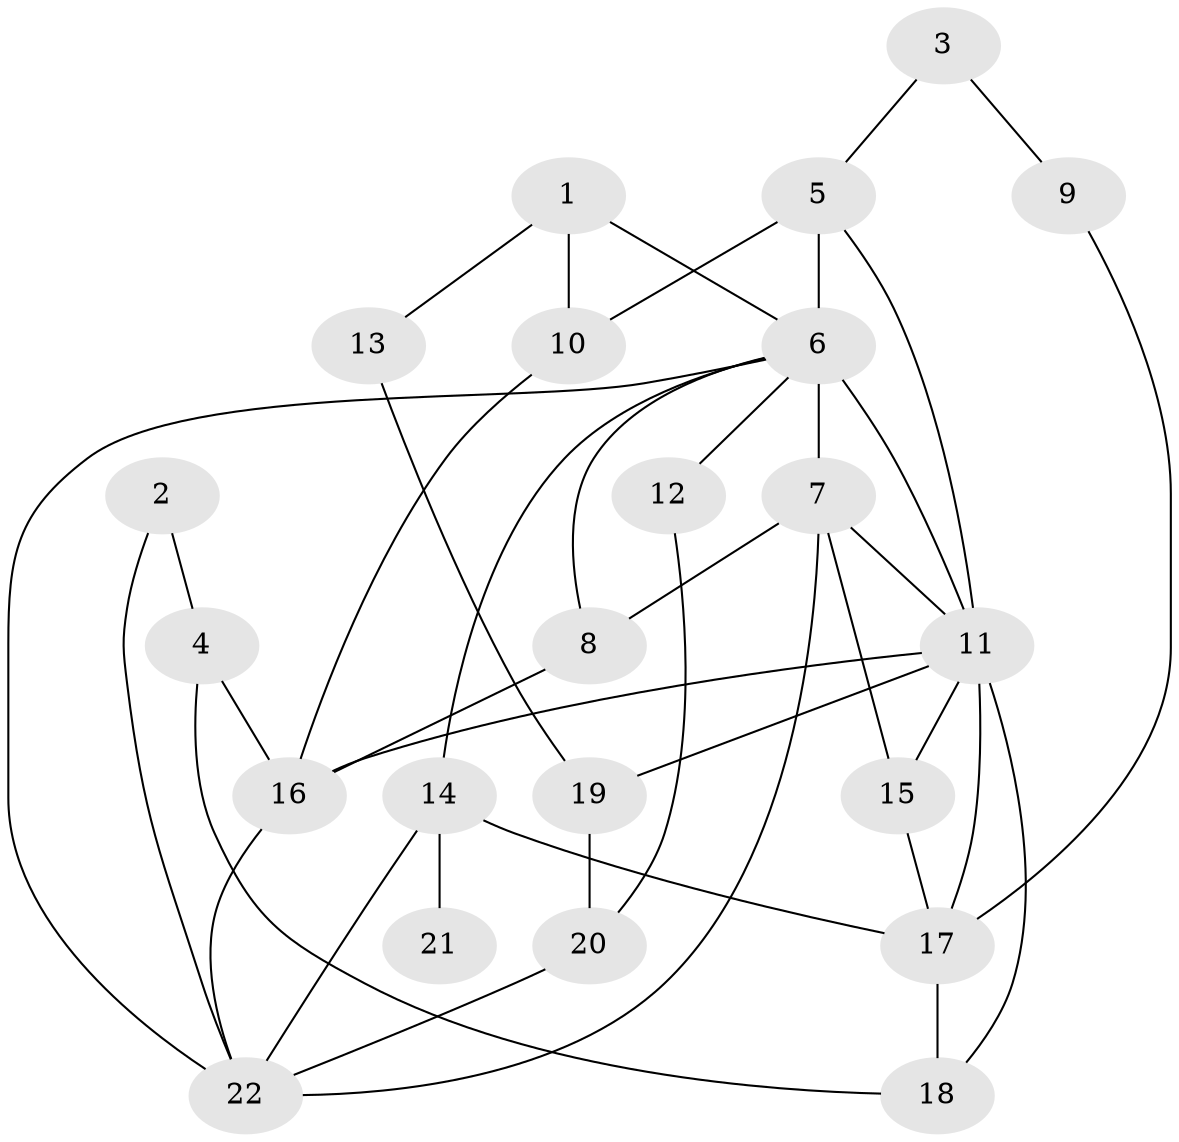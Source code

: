 // original degree distribution, {8: 0.013888888888888888, 6: 0.06944444444444445, 4: 0.1388888888888889, 3: 0.1527777777777778, 5: 0.05555555555555555, 2: 0.3333333333333333, 7: 0.013888888888888888, 1: 0.2222222222222222}
// Generated by graph-tools (version 1.1) at 2025/36/03/04/25 23:36:04]
// undirected, 22 vertices, 40 edges
graph export_dot {
  node [color=gray90,style=filled];
  1;
  2;
  3;
  4;
  5;
  6;
  7;
  8;
  9;
  10;
  11;
  12;
  13;
  14;
  15;
  16;
  17;
  18;
  19;
  20;
  21;
  22;
  1 -- 6 [weight=1.0];
  1 -- 10 [weight=1.0];
  1 -- 13 [weight=1.0];
  2 -- 4 [weight=1.0];
  2 -- 22 [weight=1.0];
  3 -- 5 [weight=1.0];
  3 -- 9 [weight=1.0];
  4 -- 16 [weight=1.0];
  4 -- 18 [weight=1.0];
  5 -- 6 [weight=2.0];
  5 -- 10 [weight=1.0];
  5 -- 11 [weight=1.0];
  6 -- 7 [weight=4.0];
  6 -- 8 [weight=1.0];
  6 -- 11 [weight=2.0];
  6 -- 12 [weight=1.0];
  6 -- 14 [weight=1.0];
  6 -- 22 [weight=2.0];
  7 -- 8 [weight=1.0];
  7 -- 11 [weight=1.0];
  7 -- 15 [weight=1.0];
  7 -- 22 [weight=3.0];
  8 -- 16 [weight=1.0];
  9 -- 17 [weight=1.0];
  10 -- 16 [weight=1.0];
  11 -- 15 [weight=1.0];
  11 -- 16 [weight=1.0];
  11 -- 17 [weight=1.0];
  11 -- 18 [weight=1.0];
  11 -- 19 [weight=1.0];
  12 -- 20 [weight=1.0];
  13 -- 19 [weight=1.0];
  14 -- 17 [weight=1.0];
  14 -- 21 [weight=1.0];
  14 -- 22 [weight=1.0];
  15 -- 17 [weight=1.0];
  16 -- 22 [weight=1.0];
  17 -- 18 [weight=2.0];
  19 -- 20 [weight=1.0];
  20 -- 22 [weight=1.0];
}
